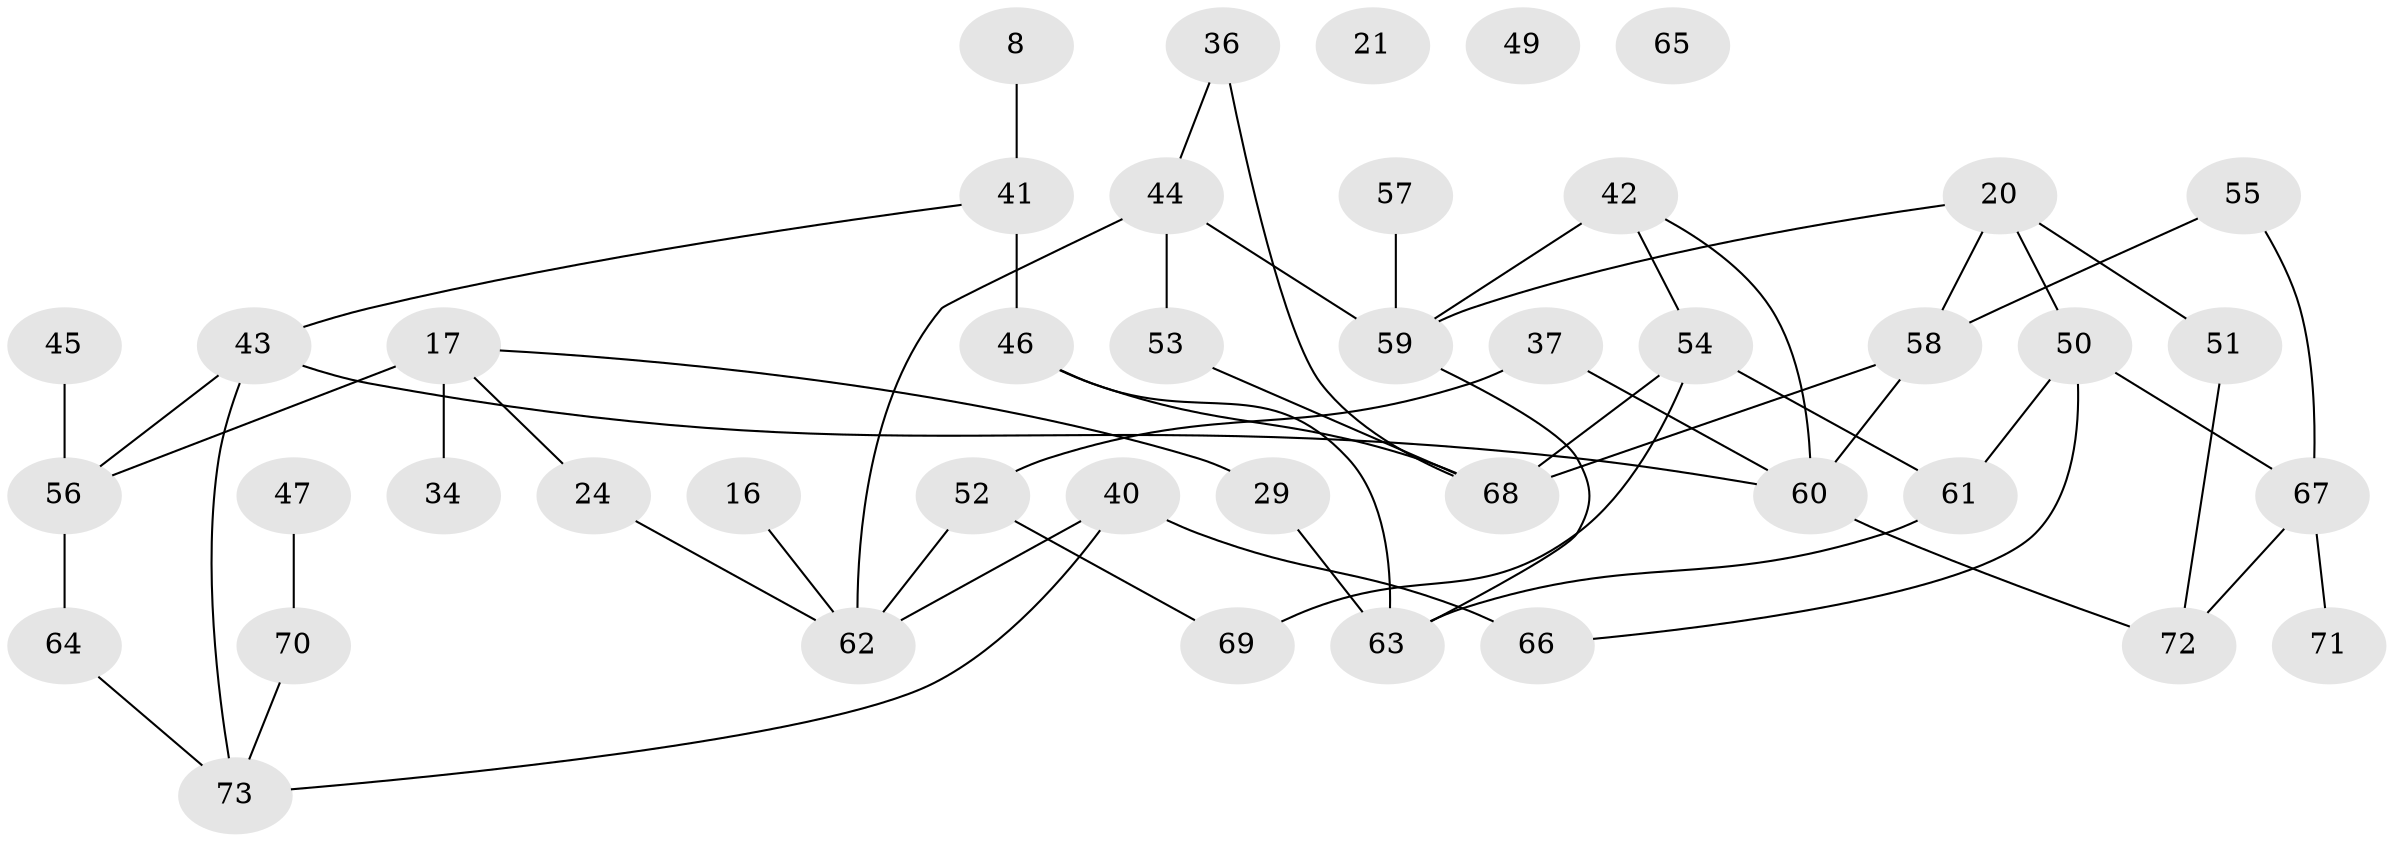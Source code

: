 // original degree distribution, {2: 0.273972602739726, 1: 0.1780821917808219, 3: 0.273972602739726, 4: 0.1780821917808219, 5: 0.0410958904109589, 0: 0.0410958904109589, 6: 0.0136986301369863}
// Generated by graph-tools (version 1.1) at 2025/43/03/04/25 21:43:47]
// undirected, 43 vertices, 57 edges
graph export_dot {
graph [start="1"]
  node [color=gray90,style=filled];
  8;
  16;
  17;
  20;
  21;
  24;
  29;
  34;
  36;
  37;
  40;
  41;
  42 [super="+11"];
  43;
  44 [super="+5+27"];
  45;
  46 [super="+32"];
  47;
  49;
  50;
  51;
  52;
  53;
  54 [super="+15+23+28"];
  55;
  56 [super="+4"];
  57;
  58 [super="+25+6+31"];
  59;
  60 [super="+30+2+48"];
  61;
  62 [super="+9"];
  63;
  64 [super="+39"];
  65;
  66 [super="+26+22"];
  67;
  68 [super="+7+35"];
  69;
  70;
  71;
  72 [super="+13+19"];
  73 [super="+38"];
  8 -- 41;
  16 -- 62;
  17 -- 24;
  17 -- 29;
  17 -- 34;
  17 -- 56 [weight=2];
  20 -- 50;
  20 -- 51;
  20 -- 59;
  20 -- 58;
  24 -- 62;
  29 -- 63;
  36 -- 44;
  36 -- 68;
  37 -- 52;
  37 -- 60 [weight=2];
  40 -- 62;
  40 -- 66 [weight=2];
  40 -- 73;
  41 -- 43;
  41 -- 46 [weight=2];
  42 -- 59 [weight=2];
  42 -- 54;
  42 -- 60;
  43 -- 56;
  43 -- 73;
  43 -- 60;
  44 -- 59;
  44 -- 53;
  44 -- 62;
  45 -- 56;
  46 -- 63;
  46 -- 68;
  47 -- 70;
  50 -- 61;
  50 -- 66;
  50 -- 67;
  51 -- 72;
  52 -- 62;
  52 -- 69;
  53 -- 68;
  54 -- 69;
  54 -- 68;
  54 -- 61;
  55 -- 67;
  55 -- 58;
  56 -- 64;
  57 -- 59;
  58 -- 60 [weight=2];
  58 -- 68;
  59 -- 63;
  60 -- 72;
  61 -- 63;
  64 -- 73;
  67 -- 71;
  67 -- 72;
  70 -- 73;
}
